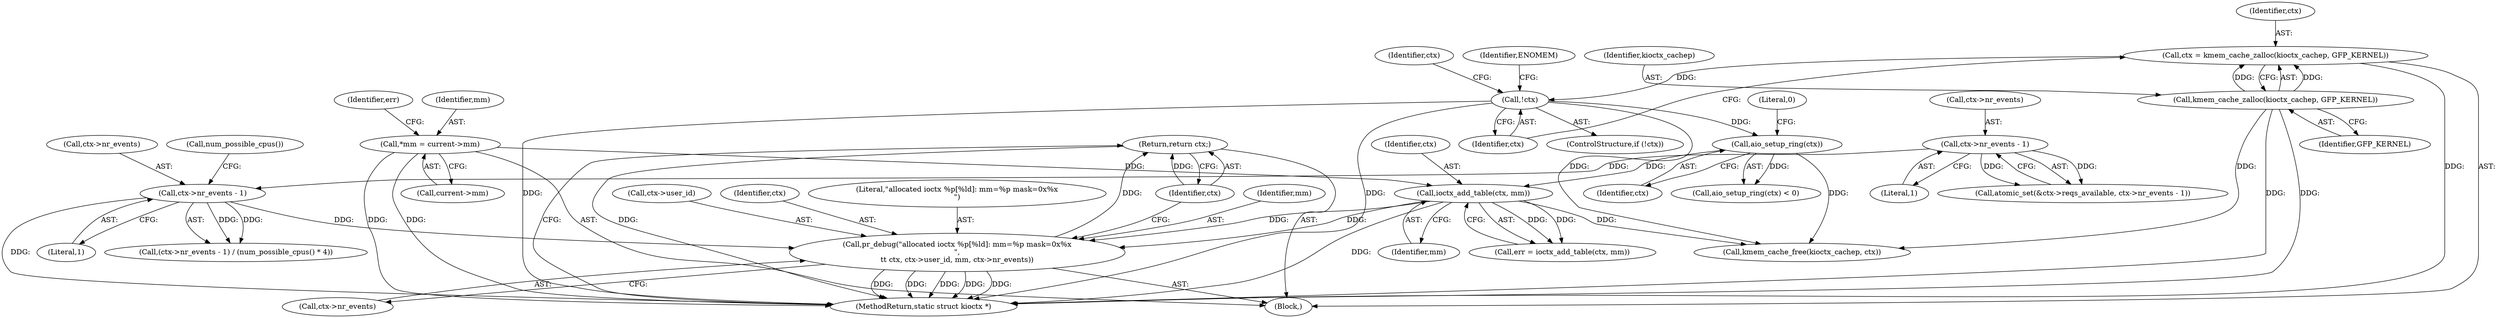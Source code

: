 digraph "0_linux_d558023207e008a4476a3b7bb8706b2a2bf5d84f@pointer" {
"1000326" [label="(Return,return ctx;)"];
"1000327" [label="(Identifier,ctx)"];
"1000316" [label="(Call,pr_debug(\"allocated ioctx %p[%ld]: mm=%p mask=0x%x\n\",\n\t\t ctx, ctx->user_id, mm, ctx->nr_events))"];
"1000310" [label="(Call,ioctx_add_table(ctx, mm))"];
"1000231" [label="(Call,aio_setup_ring(ctx))"];
"1000171" [label="(Call,!ctx)"];
"1000165" [label="(Call,ctx = kmem_cache_zalloc(kioctx_cachep, GFP_KERNEL))"];
"1000167" [label="(Call,kmem_cache_zalloc(kioctx_cachep, GFP_KERNEL))"];
"1000108" [label="(Call,*mm = current->mm)"];
"1000250" [label="(Call,ctx->nr_events - 1)"];
"1000240" [label="(Call,ctx->nr_events - 1)"];
"1000179" [label="(Identifier,ctx)"];
"1000249" [label="(Call,(ctx->nr_events - 1) / (num_possible_cpus() * 4))"];
"1000230" [label="(Call,aio_setup_ring(ctx) < 0)"];
"1000231" [label="(Call,aio_setup_ring(ctx))"];
"1000240" [label="(Call,ctx->nr_events - 1)"];
"1000322" [label="(Identifier,mm)"];
"1000327" [label="(Identifier,ctx)"];
"1000170" [label="(ControlStructure,if (!ctx))"];
"1000168" [label="(Identifier,kioctx_cachep)"];
"1000326" [label="(Return,return ctx;)"];
"1000319" [label="(Call,ctx->user_id)"];
"1000254" [label="(Literal,1)"];
"1000116" [label="(Identifier,err)"];
"1000312" [label="(Identifier,mm)"];
"1000244" [label="(Literal,1)"];
"1000108" [label="(Call,*mm = current->mm)"];
"1000310" [label="(Call,ioctx_add_table(ctx, mm))"];
"1000241" [label="(Call,ctx->nr_events)"];
"1000251" [label="(Call,ctx->nr_events)"];
"1000233" [label="(Literal,0)"];
"1000232" [label="(Identifier,ctx)"];
"1000318" [label="(Identifier,ctx)"];
"1000316" [label="(Call,pr_debug(\"allocated ioctx %p[%ld]: mm=%p mask=0x%x\n\",\n\t\t ctx, ctx->user_id, mm, ctx->nr_events))"];
"1000176" [label="(Identifier,ENOMEM)"];
"1000235" [label="(Call,atomic_set(&ctx->reqs_available, ctx->nr_events - 1))"];
"1000109" [label="(Identifier,mm)"];
"1000256" [label="(Call,num_possible_cpus())"];
"1000350" [label="(Call,kmem_cache_free(kioctx_cachep, ctx))"];
"1000311" [label="(Identifier,ctx)"];
"1000171" [label="(Call,!ctx)"];
"1000308" [label="(Call,err = ioctx_add_table(ctx, mm))"];
"1000172" [label="(Identifier,ctx)"];
"1000317" [label="(Literal,\"allocated ioctx %p[%ld]: mm=%p mask=0x%x\n\")"];
"1000169" [label="(Identifier,GFP_KERNEL)"];
"1000323" [label="(Call,ctx->nr_events)"];
"1000166" [label="(Identifier,ctx)"];
"1000165" [label="(Call,ctx = kmem_cache_zalloc(kioctx_cachep, GFP_KERNEL))"];
"1000167" [label="(Call,kmem_cache_zalloc(kioctx_cachep, GFP_KERNEL))"];
"1000106" [label="(Block,)"];
"1000110" [label="(Call,current->mm)"];
"1000359" [label="(MethodReturn,static struct kioctx *)"];
"1000250" [label="(Call,ctx->nr_events - 1)"];
"1000326" -> "1000106"  [label="AST: "];
"1000326" -> "1000327"  [label="CFG: "];
"1000327" -> "1000326"  [label="AST: "];
"1000359" -> "1000326"  [label="CFG: "];
"1000326" -> "1000359"  [label="DDG: "];
"1000327" -> "1000326"  [label="DDG: "];
"1000316" -> "1000326"  [label="DDG: "];
"1000327" -> "1000316"  [label="CFG: "];
"1000316" -> "1000106"  [label="AST: "];
"1000316" -> "1000323"  [label="CFG: "];
"1000317" -> "1000316"  [label="AST: "];
"1000318" -> "1000316"  [label="AST: "];
"1000319" -> "1000316"  [label="AST: "];
"1000322" -> "1000316"  [label="AST: "];
"1000323" -> "1000316"  [label="AST: "];
"1000316" -> "1000359"  [label="DDG: "];
"1000316" -> "1000359"  [label="DDG: "];
"1000316" -> "1000359"  [label="DDG: "];
"1000316" -> "1000359"  [label="DDG: "];
"1000316" -> "1000359"  [label="DDG: "];
"1000310" -> "1000316"  [label="DDG: "];
"1000310" -> "1000316"  [label="DDG: "];
"1000250" -> "1000316"  [label="DDG: "];
"1000310" -> "1000308"  [label="AST: "];
"1000310" -> "1000312"  [label="CFG: "];
"1000311" -> "1000310"  [label="AST: "];
"1000312" -> "1000310"  [label="AST: "];
"1000308" -> "1000310"  [label="CFG: "];
"1000310" -> "1000359"  [label="DDG: "];
"1000310" -> "1000308"  [label="DDG: "];
"1000310" -> "1000308"  [label="DDG: "];
"1000231" -> "1000310"  [label="DDG: "];
"1000108" -> "1000310"  [label="DDG: "];
"1000310" -> "1000350"  [label="DDG: "];
"1000231" -> "1000230"  [label="AST: "];
"1000231" -> "1000232"  [label="CFG: "];
"1000232" -> "1000231"  [label="AST: "];
"1000233" -> "1000231"  [label="CFG: "];
"1000231" -> "1000230"  [label="DDG: "];
"1000171" -> "1000231"  [label="DDG: "];
"1000231" -> "1000350"  [label="DDG: "];
"1000171" -> "1000170"  [label="AST: "];
"1000171" -> "1000172"  [label="CFG: "];
"1000172" -> "1000171"  [label="AST: "];
"1000176" -> "1000171"  [label="CFG: "];
"1000179" -> "1000171"  [label="CFG: "];
"1000171" -> "1000359"  [label="DDG: "];
"1000171" -> "1000359"  [label="DDG: "];
"1000165" -> "1000171"  [label="DDG: "];
"1000171" -> "1000350"  [label="DDG: "];
"1000165" -> "1000106"  [label="AST: "];
"1000165" -> "1000167"  [label="CFG: "];
"1000166" -> "1000165"  [label="AST: "];
"1000167" -> "1000165"  [label="AST: "];
"1000172" -> "1000165"  [label="CFG: "];
"1000165" -> "1000359"  [label="DDG: "];
"1000167" -> "1000165"  [label="DDG: "];
"1000167" -> "1000165"  [label="DDG: "];
"1000167" -> "1000169"  [label="CFG: "];
"1000168" -> "1000167"  [label="AST: "];
"1000169" -> "1000167"  [label="AST: "];
"1000167" -> "1000359"  [label="DDG: "];
"1000167" -> "1000359"  [label="DDG: "];
"1000167" -> "1000350"  [label="DDG: "];
"1000108" -> "1000106"  [label="AST: "];
"1000108" -> "1000110"  [label="CFG: "];
"1000109" -> "1000108"  [label="AST: "];
"1000110" -> "1000108"  [label="AST: "];
"1000116" -> "1000108"  [label="CFG: "];
"1000108" -> "1000359"  [label="DDG: "];
"1000108" -> "1000359"  [label="DDG: "];
"1000250" -> "1000249"  [label="AST: "];
"1000250" -> "1000254"  [label="CFG: "];
"1000251" -> "1000250"  [label="AST: "];
"1000254" -> "1000250"  [label="AST: "];
"1000256" -> "1000250"  [label="CFG: "];
"1000250" -> "1000359"  [label="DDG: "];
"1000250" -> "1000249"  [label="DDG: "];
"1000250" -> "1000249"  [label="DDG: "];
"1000240" -> "1000250"  [label="DDG: "];
"1000240" -> "1000235"  [label="AST: "];
"1000240" -> "1000244"  [label="CFG: "];
"1000241" -> "1000240"  [label="AST: "];
"1000244" -> "1000240"  [label="AST: "];
"1000235" -> "1000240"  [label="CFG: "];
"1000240" -> "1000235"  [label="DDG: "];
"1000240" -> "1000235"  [label="DDG: "];
}
